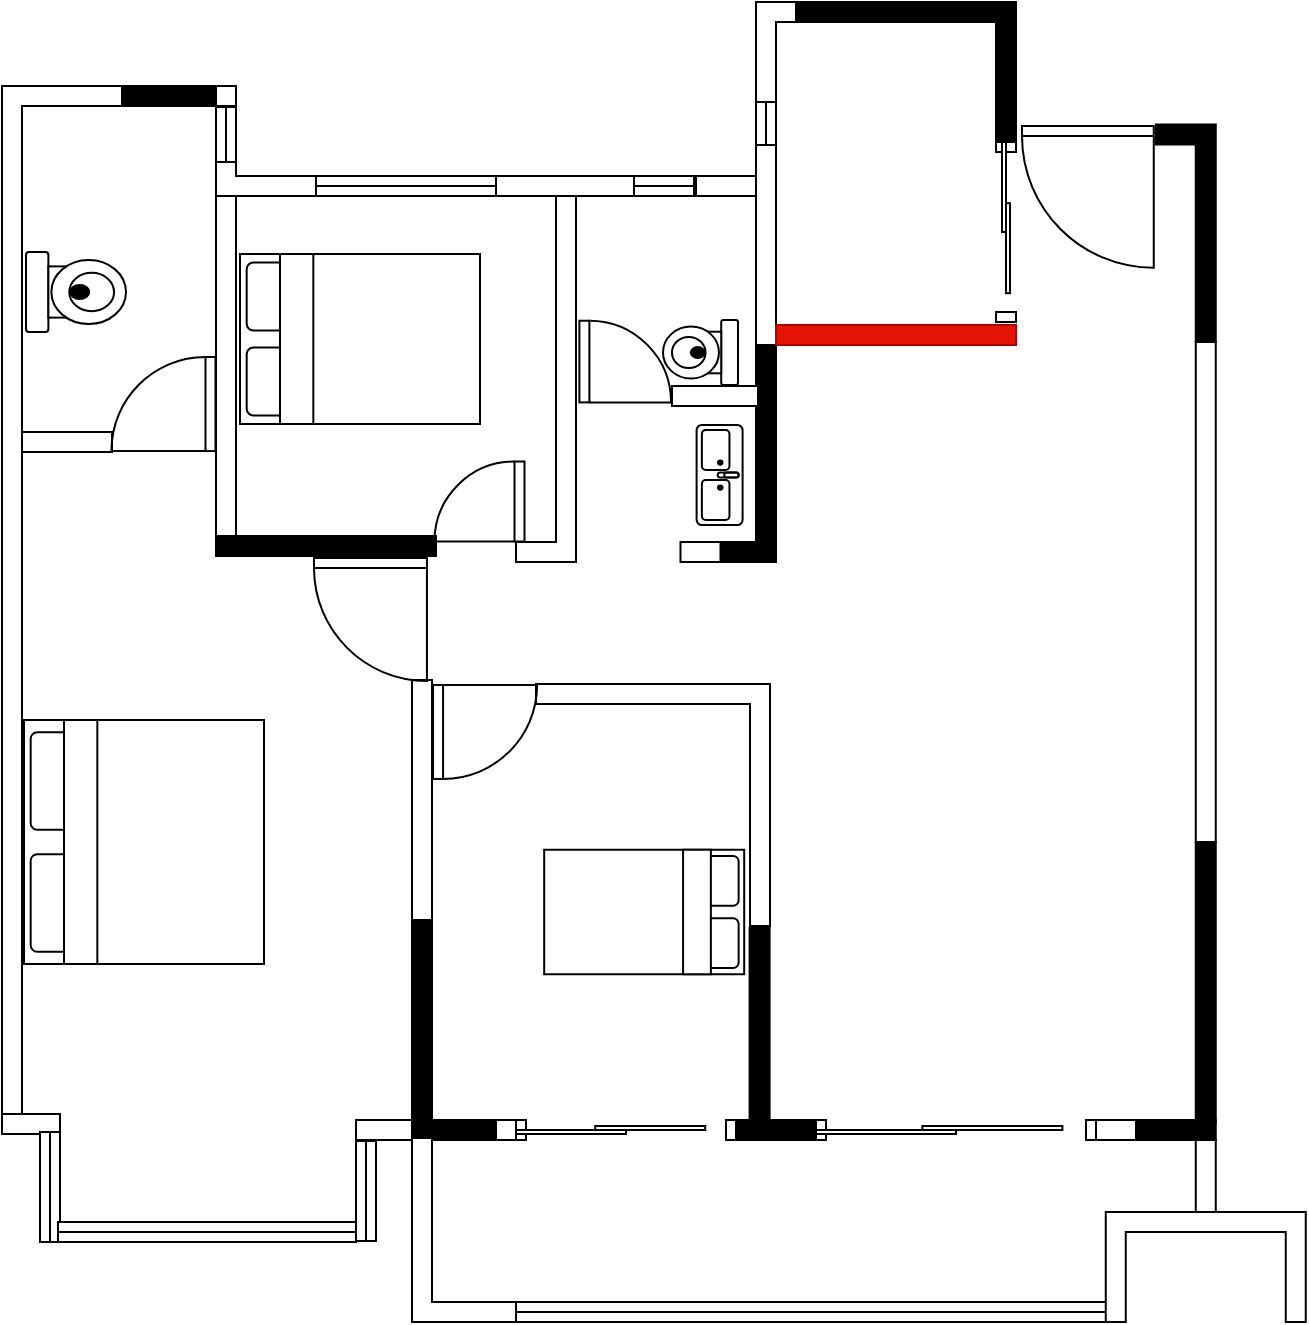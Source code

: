 <mxfile version="28.1.0">
  <diagram name="第 1 页" id="_XM3vjgN4bQ6cUt2o9I2">
    <mxGraphModel dx="1418" dy="774" grid="1" gridSize="10" guides="1" tooltips="1" connect="1" arrows="1" fold="1" page="1" pageScale="1" pageWidth="827" pageHeight="1169" math="0" shadow="0">
      <root>
        <mxCell id="0" />
        <mxCell id="1" parent="0" />
        <mxCell id="Gvs879eCOgu5enrVMvLc-1" value="" style="verticalLabelPosition=bottom;html=1;verticalAlign=top;align=center;shape=mxgraph.floorplan.wallCorner;fillColor=strokeColor;direction=south;" parent="1" vertex="1">
          <mxGeometry x="550" y="180" width="110" height="70" as="geometry" />
        </mxCell>
        <mxCell id="Gvs879eCOgu5enrVMvLc-3" value="" style="verticalLabelPosition=bottom;html=1;verticalAlign=top;align=center;shape=mxgraph.floorplan.wallCorner;fillColor=strokeColor;direction=south;" parent="1" vertex="1">
          <mxGeometry x="729.88" y="241.25" width="30" height="108.75" as="geometry" />
        </mxCell>
        <mxCell id="BDumn9-ugRww-VhlWbHq-1" value="" style="verticalLabelPosition=bottom;html=1;verticalAlign=top;align=center;shape=mxgraph.floorplan.doorLeft;aspect=fixed;flipH=1;" parent="1" vertex="1">
          <mxGeometry x="663" y="242" width="65.88" height="70" as="geometry" />
        </mxCell>
        <mxCell id="BDumn9-ugRww-VhlWbHq-2" value="" style="verticalLabelPosition=bottom;html=1;verticalAlign=top;align=center;shape=mxgraph.floorplan.wall;direction=south;" parent="1" vertex="1">
          <mxGeometry x="749.88" y="350" width="10" height="250" as="geometry" />
        </mxCell>
        <mxCell id="BDumn9-ugRww-VhlWbHq-3" value="" style="verticalLabelPosition=bottom;html=1;verticalAlign=top;align=center;shape=mxgraph.floorplan.wallCorner;gradientColor=none;" parent="1" vertex="1">
          <mxGeometry x="530" y="180" width="20" height="50" as="geometry" />
        </mxCell>
        <mxCell id="BDumn9-ugRww-VhlWbHq-5" value="" style="verticalLabelPosition=bottom;html=1;verticalAlign=top;align=center;shape=mxgraph.floorplan.window;direction=west;rotation=90;" parent="1" vertex="1">
          <mxGeometry x="518.5" y="241.5" width="33" height="10" as="geometry" />
        </mxCell>
        <mxCell id="BDumn9-ugRww-VhlWbHq-7" value="" style="verticalLabelPosition=bottom;html=1;verticalAlign=top;align=center;shape=mxgraph.floorplan.doorSlidingGlass;dx=0.34;direction=south;" parent="1" vertex="1">
          <mxGeometry x="650" y="250" width="10" height="90" as="geometry" />
        </mxCell>
        <mxCell id="gL_sYNNBg2YiWqMNaNvk-4" value="" style="verticalLabelPosition=bottom;html=1;verticalAlign=top;align=center;shape=mxgraph.floorplan.wallCorner;fillColor=strokeColor;direction=west" vertex="1" parent="1">
          <mxGeometry x="505" y="350" width="35" height="110" as="geometry" />
        </mxCell>
        <mxCell id="gL_sYNNBg2YiWqMNaNvk-5" value="" style="verticalLabelPosition=bottom;html=1;verticalAlign=top;align=center;shape=mxgraph.floorplan.wall;" vertex="1" parent="1">
          <mxGeometry x="500" y="267" width="30" height="10" as="geometry" />
        </mxCell>
        <mxCell id="gL_sYNNBg2YiWqMNaNvk-6" value="" style="verticalLabelPosition=bottom;html=1;verticalAlign=top;align=center;shape=mxgraph.floorplan.window;" vertex="1" parent="1">
          <mxGeometry x="469" y="267" width="30" height="10" as="geometry" />
        </mxCell>
        <mxCell id="gL_sYNNBg2YiWqMNaNvk-7" value="" style="verticalLabelPosition=bottom;html=1;verticalAlign=top;align=center;shape=mxgraph.floorplan.wall;" vertex="1" parent="1">
          <mxGeometry x="399" y="267" width="70" height="10" as="geometry" />
        </mxCell>
        <mxCell id="gL_sYNNBg2YiWqMNaNvk-9" value="" style="verticalLabelPosition=bottom;html=1;verticalAlign=top;align=center;shape=mxgraph.floorplan.wallCorner;direction=north" vertex="1" parent="1">
          <mxGeometry x="260" y="260" width="50" height="17" as="geometry" />
        </mxCell>
        <mxCell id="gL_sYNNBg2YiWqMNaNvk-10" value="" style="verticalLabelPosition=bottom;html=1;verticalAlign=top;align=center;shape=mxgraph.floorplan.wall;direction=south;strokeWidth=1;fillStyle=solid;fillColor=default;" vertex="1" parent="1">
          <mxGeometry x="260" y="277" width="10" height="173" as="geometry" />
        </mxCell>
        <mxCell id="gL_sYNNBg2YiWqMNaNvk-13" value="" style="verticalLabelPosition=bottom;html=1;verticalAlign=top;align=center;shape=mxgraph.floorplan.wall;fillColor=strokeColor;" vertex="1" parent="1">
          <mxGeometry x="260" y="447" width="110" height="10" as="geometry" />
        </mxCell>
        <mxCell id="gL_sYNNBg2YiWqMNaNvk-14" value="" style="verticalLabelPosition=bottom;html=1;verticalAlign=top;align=center;shape=mxgraph.floorplan.wallCorner;direction=west" vertex="1" parent="1">
          <mxGeometry x="410" y="277" width="30" height="183" as="geometry" />
        </mxCell>
        <mxCell id="gL_sYNNBg2YiWqMNaNvk-15" value="" style="verticalLabelPosition=bottom;html=1;verticalAlign=top;align=center;shape=mxgraph.floorplan.doorRight;aspect=fixed;rotation=90;" vertex="1" parent="1">
          <mxGeometry x="373" y="408.5" width="40" height="42.5" as="geometry" />
        </mxCell>
        <mxCell id="gL_sYNNBg2YiWqMNaNvk-16" value="" style="verticalLabelPosition=bottom;html=1;verticalAlign=top;align=center;shape=mxgraph.floorplan.doorLeft;aspect=fixed;rotation=-90;" vertex="1" parent="1">
          <mxGeometry x="442.97" y="338.09" width="40.83" height="43.38" as="geometry" />
        </mxCell>
        <mxCell id="gL_sYNNBg2YiWqMNaNvk-17" value="" style="verticalLabelPosition=bottom;html=1;verticalAlign=top;align=center;shape=mxgraph.floorplan.wall;" vertex="1" parent="1">
          <mxGeometry x="492.25" y="450" width="20" height="10" as="geometry" />
        </mxCell>
        <mxCell id="gL_sYNNBg2YiWqMNaNvk-18" value="" style="verticalLabelPosition=bottom;html=1;verticalAlign=top;align=center;shape=mxgraph.floorplan.sink_double2;rotation=90;" vertex="1" parent="1">
          <mxGeometry x="486.8" y="405" width="50" height="23" as="geometry" />
        </mxCell>
        <mxCell id="gL_sYNNBg2YiWqMNaNvk-19" value="" style="verticalLabelPosition=bottom;html=1;verticalAlign=top;align=center;shape=mxgraph.floorplan.toilet;rotation=90;" vertex="1" parent="1">
          <mxGeometry x="486" y="336.5" width="32.5" height="37.5" as="geometry" />
        </mxCell>
        <mxCell id="gL_sYNNBg2YiWqMNaNvk-20" value="" style="verticalLabelPosition=bottom;html=1;verticalAlign=top;align=center;shape=mxgraph.floorplan.window;rotation=90;" vertex="1" parent="1">
          <mxGeometry x="251.25" y="241.25" width="27.5" height="10" as="geometry" />
        </mxCell>
        <mxCell id="gL_sYNNBg2YiWqMNaNvk-21" value="" style="verticalLabelPosition=bottom;html=1;verticalAlign=top;align=center;shape=mxgraph.floorplan.wall;" vertex="1" parent="1">
          <mxGeometry x="260" y="222" width="10" height="10" as="geometry" />
        </mxCell>
        <mxCell id="gL_sYNNBg2YiWqMNaNvk-22" value="" style="verticalLabelPosition=bottom;html=1;verticalAlign=top;align=center;shape=mxgraph.floorplan.wall;fillColor=strokeColor;" vertex="1" parent="1">
          <mxGeometry x="210" y="222" width="50" height="10" as="geometry" />
        </mxCell>
        <mxCell id="gL_sYNNBg2YiWqMNaNvk-24" value="" style="verticalLabelPosition=bottom;html=1;verticalAlign=top;align=center;shape=mxgraph.floorplan.window;" vertex="1" parent="1">
          <mxGeometry x="310" y="267" width="90" height="10" as="geometry" />
        </mxCell>
        <mxCell id="gL_sYNNBg2YiWqMNaNvk-26" value="" style="verticalLabelPosition=bottom;html=1;verticalAlign=top;align=center;shape=mxgraph.floorplan.wallCorner;" vertex="1" parent="1">
          <mxGeometry x="153" y="222" width="60" height="518" as="geometry" />
        </mxCell>
        <mxCell id="gL_sYNNBg2YiWqMNaNvk-27" value="" style="verticalLabelPosition=bottom;html=1;verticalAlign=top;align=center;shape=mxgraph.floorplan.wall;" vertex="1" parent="1">
          <mxGeometry x="153" y="736" width="29" height="10" as="geometry" />
        </mxCell>
        <mxCell id="gL_sYNNBg2YiWqMNaNvk-31" value="" style="verticalLabelPosition=bottom;html=1;verticalAlign=top;align=center;shape=mxgraph.floorplan.window;rotation=90;" vertex="1" parent="1">
          <mxGeometry x="149.5" y="767.5" width="55" height="10" as="geometry" />
        </mxCell>
        <mxCell id="gL_sYNNBg2YiWqMNaNvk-32" value="" style="verticalLabelPosition=bottom;html=1;verticalAlign=top;align=center;shape=mxgraph.floorplan.window;" vertex="1" parent="1">
          <mxGeometry x="181" y="790" width="149" height="10" as="geometry" />
        </mxCell>
        <mxCell id="gL_sYNNBg2YiWqMNaNvk-33" value="" style="verticalLabelPosition=bottom;html=1;verticalAlign=top;align=center;shape=mxgraph.floorplan.window;rotation=90;" vertex="1" parent="1">
          <mxGeometry x="310" y="768.5" width="50" height="12" as="geometry" />
        </mxCell>
        <mxCell id="gL_sYNNBg2YiWqMNaNvk-34" value="" style="verticalLabelPosition=bottom;html=1;verticalAlign=top;align=center;shape=mxgraph.floorplan.wall;fillColor=strokeColor;" vertex="1" parent="1">
          <mxGeometry x="358" y="739" width="41" height="10" as="geometry" />
        </mxCell>
        <mxCell id="gL_sYNNBg2YiWqMNaNvk-35" value="" style="verticalLabelPosition=bottom;html=1;verticalAlign=top;align=center;shape=mxgraph.floorplan.window;" vertex="1" parent="1">
          <mxGeometry x="410" y="830" width="300" height="10" as="geometry" />
        </mxCell>
        <mxCell id="gL_sYNNBg2YiWqMNaNvk-36" value="" style="verticalLabelPosition=bottom;html=1;verticalAlign=top;align=center;shape=mxgraph.floorplan.wall;" vertex="1" parent="1">
          <mxGeometry x="163" y="395" width="45" height="10" as="geometry" />
        </mxCell>
        <mxCell id="gL_sYNNBg2YiWqMNaNvk-37" value="" style="verticalLabelPosition=bottom;html=1;verticalAlign=top;align=center;shape=mxgraph.floorplan.wall;fillColor=strokeColor;direction=south;" vertex="1" parent="1">
          <mxGeometry x="358" y="640" width="10" height="98" as="geometry" />
        </mxCell>
        <mxCell id="gL_sYNNBg2YiWqMNaNvk-38" value="" style="verticalLabelPosition=bottom;html=1;verticalAlign=top;align=center;shape=mxgraph.floorplan.wallCorner;direction=north" vertex="1" parent="1">
          <mxGeometry x="358" y="748" width="52" height="92" as="geometry" />
        </mxCell>
        <mxCell id="gL_sYNNBg2YiWqMNaNvk-39" value="" style="verticalLabelPosition=bottom;html=1;verticalAlign=top;align=center;shape=mxgraph.floorplan.wall;" vertex="1" parent="1">
          <mxGeometry x="400" y="739" width="10" height="10" as="geometry" />
        </mxCell>
        <mxCell id="gL_sYNNBg2YiWqMNaNvk-40" value="" style="verticalLabelPosition=bottom;html=1;verticalAlign=top;align=center;shape=mxgraph.floorplan.wall;fillColor=strokeColor;direction=south;" vertex="1" parent="1">
          <mxGeometry x="526.8" y="643" width="10" height="96" as="geometry" />
        </mxCell>
        <mxCell id="gL_sYNNBg2YiWqMNaNvk-41" value="" style="verticalLabelPosition=bottom;html=1;verticalAlign=top;align=center;shape=mxgraph.floorplan.wall;fillColor=strokeColor;" vertex="1" parent="1">
          <mxGeometry x="518.5" y="739" width="41.5" height="10" as="geometry" />
        </mxCell>
        <mxCell id="gL_sYNNBg2YiWqMNaNvk-43" value="" style="verticalLabelPosition=bottom;html=1;verticalAlign=top;align=center;shape=mxgraph.floorplan.wall;fillColor=strokeColor;" vertex="1" parent="1">
          <mxGeometry x="720" y="739" width="39.88" height="10" as="geometry" />
        </mxCell>
        <mxCell id="gL_sYNNBg2YiWqMNaNvk-45" value="" style="verticalLabelPosition=bottom;html=1;verticalAlign=top;align=center;shape=mxgraph.floorplan.wall;fillColor=strokeColor;direction=south;" vertex="1" parent="1">
          <mxGeometry x="749.88" y="600" width="10" height="140" as="geometry" />
        </mxCell>
        <mxCell id="gL_sYNNBg2YiWqMNaNvk-46" value="" style="verticalLabelPosition=bottom;html=1;verticalAlign=top;align=center;shape=mxgraph.floorplan.wall;" vertex="1" parent="1">
          <mxGeometry x="700" y="739" width="20" height="10" as="geometry" />
        </mxCell>
        <mxCell id="gL_sYNNBg2YiWqMNaNvk-47" value="" style="verticalLabelPosition=bottom;html=1;verticalAlign=top;align=center;shape=mxgraph.floorplan.doorSlidingGlass;dx=0.38;" vertex="1" parent="1">
          <mxGeometry x="560" y="739" width="140" height="10" as="geometry" />
        </mxCell>
        <mxCell id="gL_sYNNBg2YiWqMNaNvk-48" value="" style="verticalLabelPosition=bottom;html=1;verticalAlign=top;align=center;shape=mxgraph.floorplan.wall;direction=south;" vertex="1" parent="1">
          <mxGeometry x="749.88" y="749" width="10" height="40" as="geometry" />
        </mxCell>
        <mxCell id="gL_sYNNBg2YiWqMNaNvk-49" value="" style="verticalLabelPosition=bottom;html=1;verticalAlign=top;align=center;shape=mxgraph.floorplan.wallU;" vertex="1" parent="1">
          <mxGeometry x="704.88" y="785" width="100" height="55" as="geometry" />
        </mxCell>
        <mxCell id="gL_sYNNBg2YiWqMNaNvk-51" value="" style="verticalLabelPosition=bottom;html=1;verticalAlign=top;align=center;shape=mxgraph.floorplan.doorSlidingGlass;dx=0.36;" vertex="1" parent="1">
          <mxGeometry x="410" y="739" width="110" height="10" as="geometry" />
        </mxCell>
        <mxCell id="gL_sYNNBg2YiWqMNaNvk-52" value="" style="verticalLabelPosition=bottom;html=1;verticalAlign=top;align=center;shape=mxgraph.floorplan.wall;direction=south;" vertex="1" parent="1">
          <mxGeometry x="358" y="519" width="10" height="120" as="geometry" />
        </mxCell>
        <mxCell id="gL_sYNNBg2YiWqMNaNvk-53" value="" style="verticalLabelPosition=bottom;html=1;verticalAlign=top;align=center;shape=mxgraph.floorplan.wallCorner;direction=south;" vertex="1" parent="1">
          <mxGeometry x="420" y="521" width="117" height="121" as="geometry" />
        </mxCell>
        <mxCell id="gL_sYNNBg2YiWqMNaNvk-55" value="" style="verticalLabelPosition=bottom;html=1;verticalAlign=top;align=center;shape=mxgraph.floorplan.doorRight;aspect=fixed;rotation=-90;" vertex="1" parent="1">
          <mxGeometry x="370" y="520.01" width="47" height="49.94" as="geometry" />
        </mxCell>
        <mxCell id="gL_sYNNBg2YiWqMNaNvk-56" value="" style="verticalLabelPosition=bottom;html=1;verticalAlign=top;align=center;shape=mxgraph.floorplan.doorRight;aspect=fixed;" vertex="1" parent="1">
          <mxGeometry x="309" y="458" width="56.47" height="60" as="geometry" />
        </mxCell>
        <mxCell id="gL_sYNNBg2YiWqMNaNvk-57" value="" style="verticalLabelPosition=bottom;html=1;verticalAlign=top;align=center;shape=mxgraph.floorplan.doorRight;aspect=fixed;rotation=90;" vertex="1" parent="1">
          <mxGeometry x="211.25" y="356.04" width="47.03" height="49.96" as="geometry" />
        </mxCell>
        <mxCell id="gL_sYNNBg2YiWqMNaNvk-58" value="" style="verticalLabelPosition=bottom;html=1;verticalAlign=top;align=center;shape=mxgraph.floorplan.toilet;rotation=-90;" vertex="1" parent="1">
          <mxGeometry x="170" y="300" width="40" height="50" as="geometry" />
        </mxCell>
        <mxCell id="gL_sYNNBg2YiWqMNaNvk-59" value="" style="verticalLabelPosition=bottom;html=1;verticalAlign=top;align=center;shape=mxgraph.floorplan.wall;direction=south;" vertex="1" parent="1">
          <mxGeometry x="530" y="251.5" width="10" height="100" as="geometry" />
        </mxCell>
        <mxCell id="gL_sYNNBg2YiWqMNaNvk-60" value="" style="verticalLabelPosition=bottom;html=1;verticalAlign=top;align=center;shape=mxgraph.floorplan.wall;fillColor=#e51400;fontColor=#ffffff;strokeColor=#B20000;" vertex="1" parent="1">
          <mxGeometry x="540" y="341.5" width="120" height="10" as="geometry" />
        </mxCell>
        <mxCell id="gL_sYNNBg2YiWqMNaNvk-61" value="" style="verticalLabelPosition=bottom;html=1;verticalAlign=top;align=center;shape=mxgraph.floorplan.wall;" vertex="1" parent="1">
          <mxGeometry x="330" y="739" width="28" height="10" as="geometry" />
        </mxCell>
        <mxCell id="gL_sYNNBg2YiWqMNaNvk-62" value="" style="verticalLabelPosition=bottom;html=1;verticalAlign=top;align=center;shape=mxgraph.floorplan.bed_double;rotation=-90;" vertex="1" parent="1">
          <mxGeometry x="163" y="540" width="122" height="120" as="geometry" />
        </mxCell>
        <mxCell id="gL_sYNNBg2YiWqMNaNvk-63" value="" style="verticalLabelPosition=bottom;html=1;verticalAlign=top;align=center;shape=mxgraph.floorplan.bed_double;rotation=90;" vertex="1" parent="1">
          <mxGeometry x="442.97" y="585" width="62.25" height="100" as="geometry" />
        </mxCell>
        <mxCell id="gL_sYNNBg2YiWqMNaNvk-64" value="" style="verticalLabelPosition=bottom;html=1;verticalAlign=top;align=center;shape=mxgraph.floorplan.bed_double;rotation=-90;" vertex="1" parent="1">
          <mxGeometry x="289.5" y="288.5" width="85" height="120" as="geometry" />
        </mxCell>
        <mxCell id="gL_sYNNBg2YiWqMNaNvk-66" value="" style="verticalLabelPosition=bottom;html=1;verticalAlign=top;align=center;shape=mxgraph.floorplan.wall;" vertex="1" parent="1">
          <mxGeometry x="488" y="372" width="43" height="10" as="geometry" />
        </mxCell>
      </root>
    </mxGraphModel>
  </diagram>
</mxfile>
